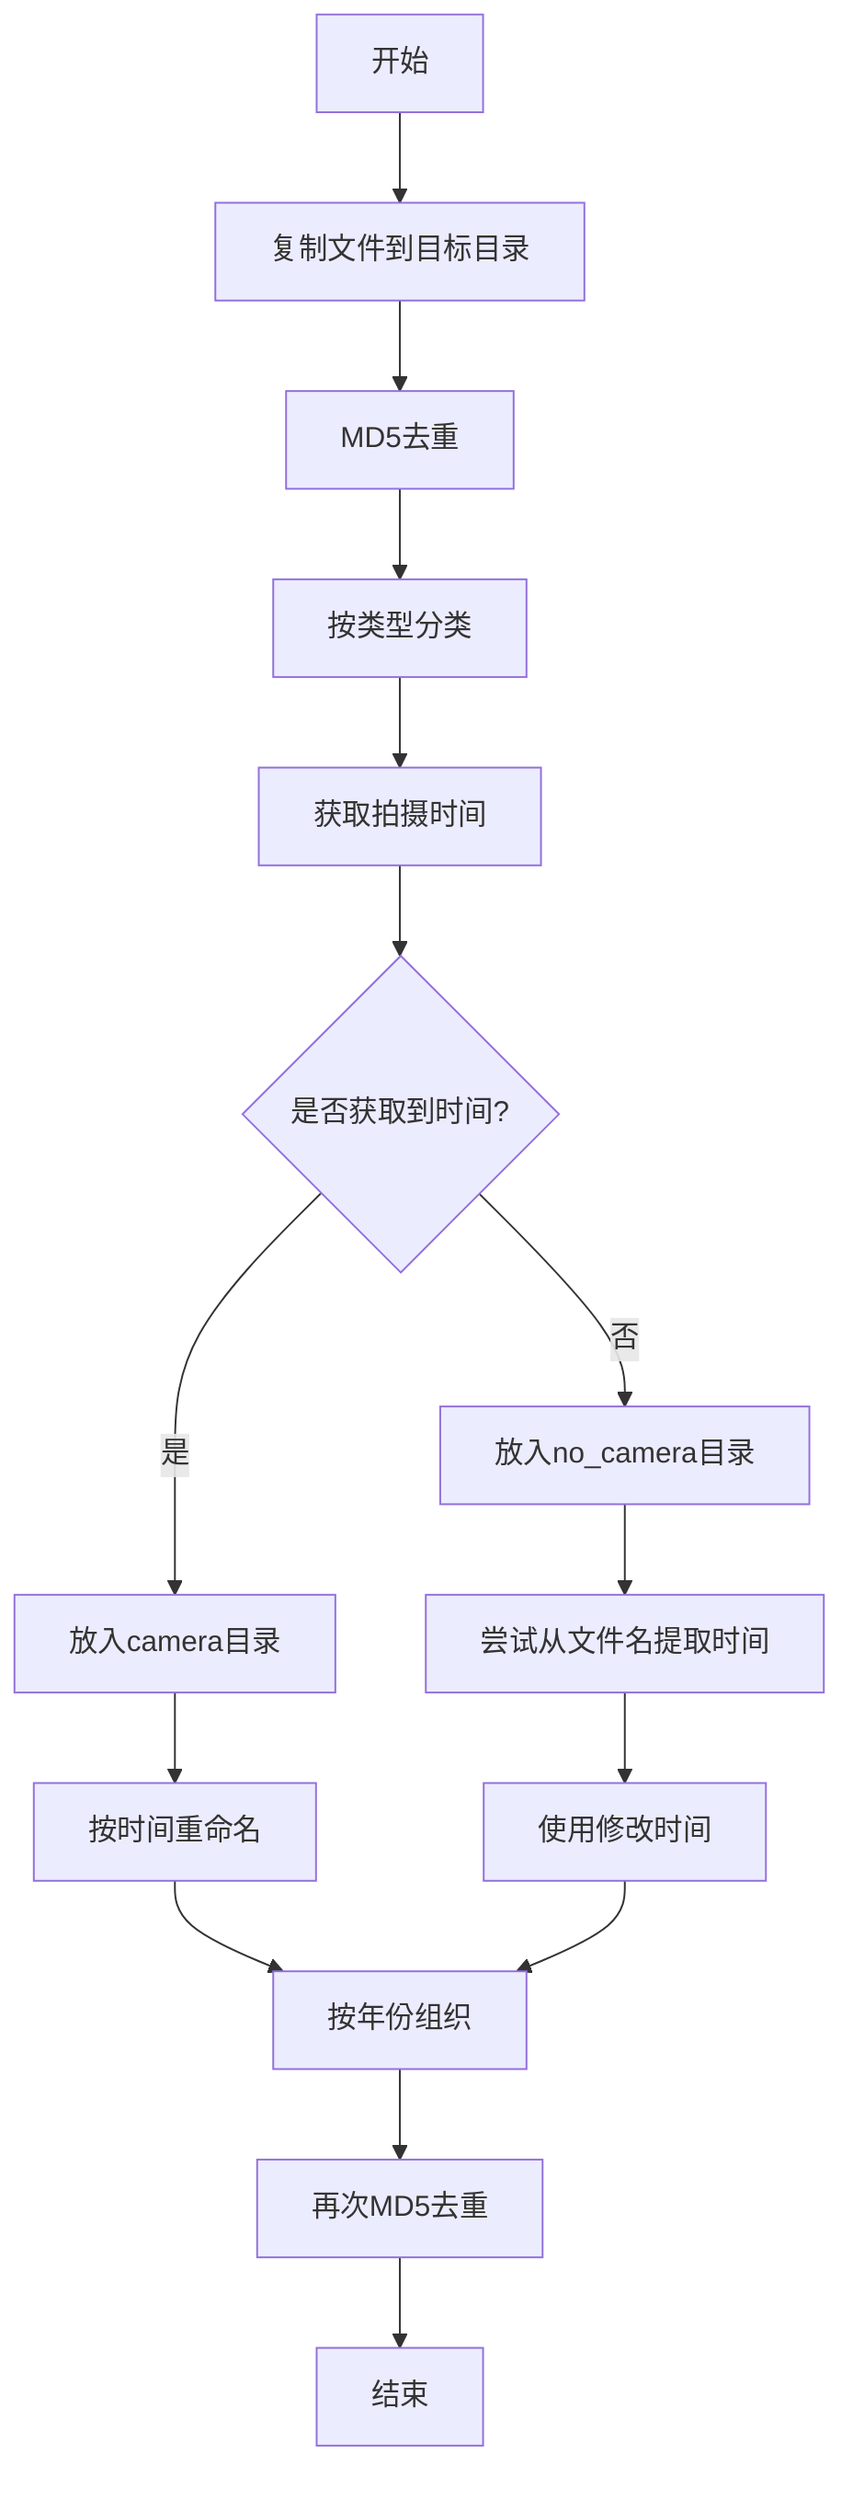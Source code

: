 graph TD
    A[开始] --> B[复制文件到目标目录]
    B --> C[MD5去重]
    C --> D[按类型分类]
    D --> E[获取拍摄时间]
    E --> F{是否获取到时间?}
    F -->|是| G[放入camera目录]
    F -->|否| H[放入no_camera目录]
    G --> I[按时间重命名]
    H --> J[尝试从文件名提取时间]
    J --> K[使用修改时间]
    I --> L[按年份组织]
    K --> L
    L --> M[再次MD5去重]
    M --> N[结束]